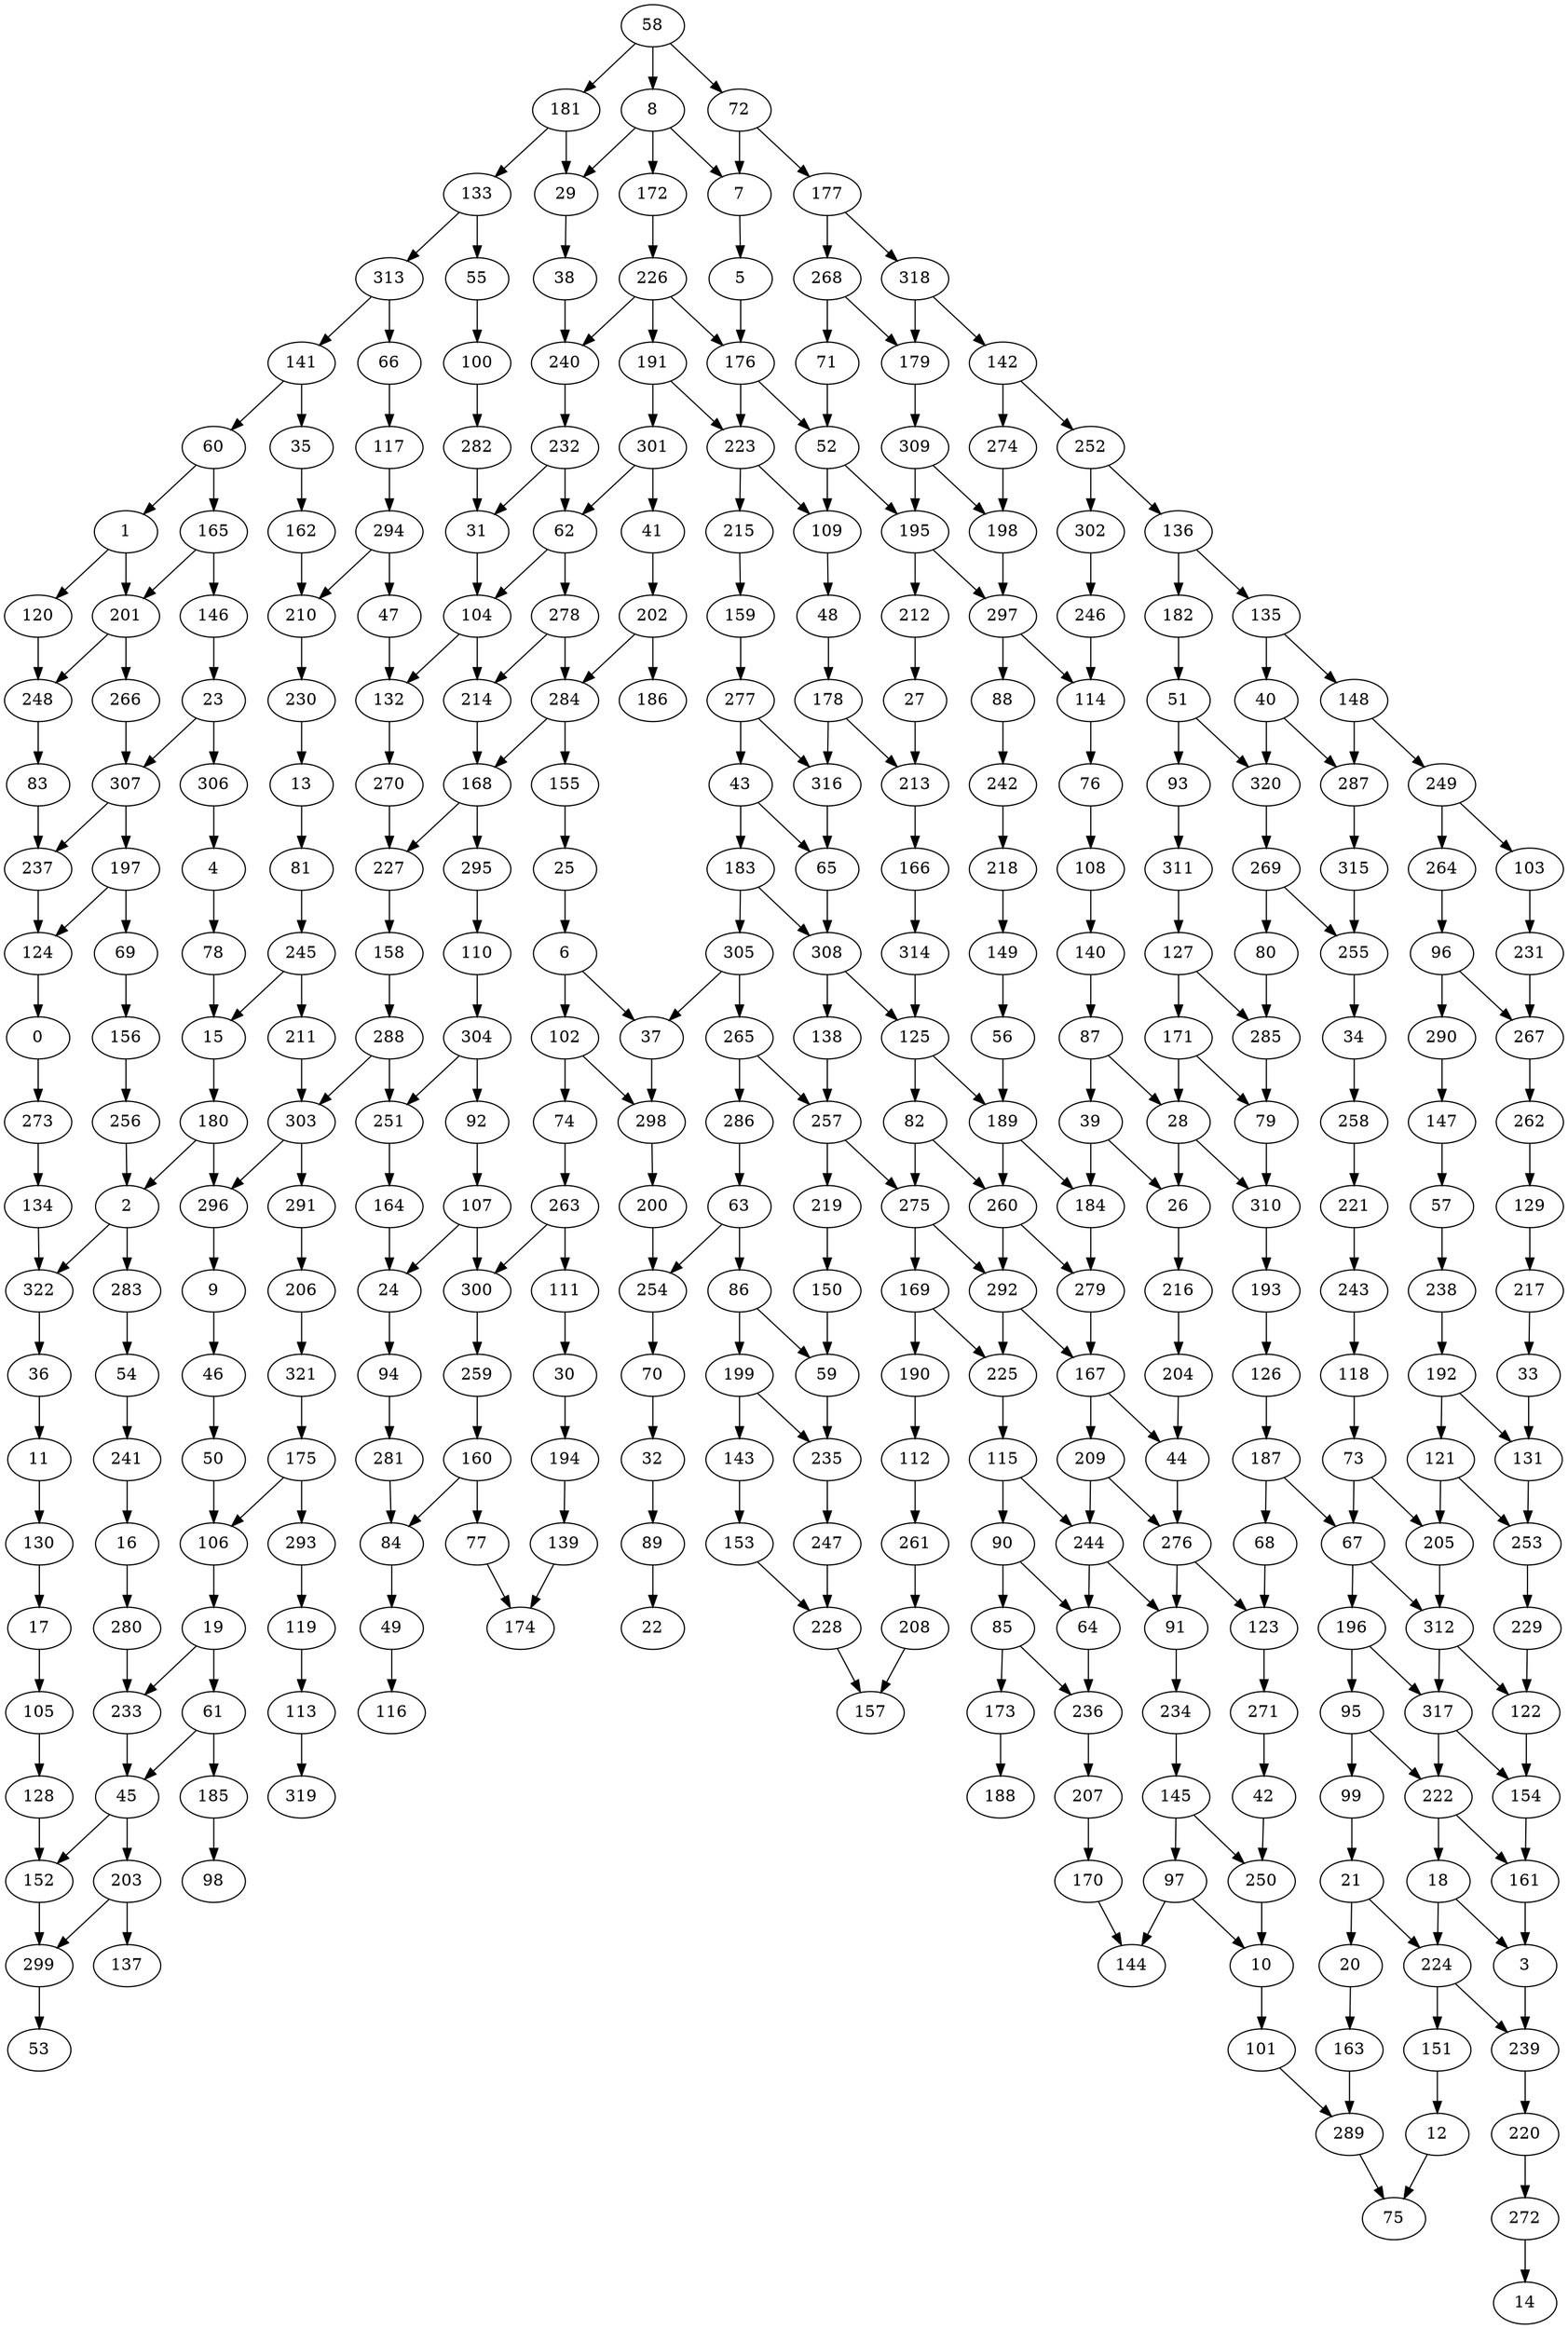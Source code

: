strict digraph "" {
	0 -> 273;
	1 -> 120;
	1 -> 201;
	2 -> 283;
	2 -> 322;
	3 -> 239;
	4 -> 78;
	5 -> 176;
	6 -> 37;
	6 -> 102;
	7 -> 5;
	8 -> 7;
	8 -> 29;
	8 -> 172;
	9 -> 46;
	10 -> 101;
	11 -> 130;
	12 -> 75;
	13 -> 81;
	15 -> 180;
	16 -> 280;
	17 -> 105;
	18 -> 3;
	18 -> 224;
	19 -> 61;
	19 -> 233;
	20 -> 163;
	21 -> 20;
	21 -> 224;
	23 -> 306;
	23 -> 307;
	24 -> 94;
	25 -> 6;
	26 -> 216;
	27 -> 213;
	28 -> 26;
	28 -> 310;
	29 -> 38;
	30 -> 194;
	31 -> 104;
	32 -> 89;
	33 -> 131;
	34 -> 258;
	35 -> 162;
	36 -> 11;
	37 -> 298;
	38 -> 240;
	39 -> 26;
	39 -> 184;
	40 -> 287;
	40 -> 320;
	41 -> 202;
	42 -> 250;
	43 -> 65;
	43 -> 183;
	44 -> 276;
	45 -> 152;
	45 -> 203;
	46 -> 50;
	47 -> 132;
	48 -> 178;
	49 -> 116;
	50 -> 106;
	51 -> 93;
	51 -> 320;
	52 -> 109;
	52 -> 195;
	54 -> 241;
	55 -> 100;
	56 -> 189;
	57 -> 238;
	58 -> 8;
	58 -> 72;
	58 -> 181;
	59 -> 235;
	60 -> 1;
	60 -> 165;
	61 -> 45;
	61 -> 185;
	62 -> 104;
	62 -> 278;
	63 -> 86;
	63 -> 254;
	64 -> 236;
	65 -> 308;
	66 -> 117;
	67 -> 196;
	67 -> 312;
	68 -> 123;
	69 -> 156;
	70 -> 32;
	71 -> 52;
	72 -> 7;
	72 -> 177;
	73 -> 67;
	73 -> 205;
	74 -> 263;
	76 -> 108;
	77 -> 174;
	78 -> 15;
	79 -> 310;
	80 -> 285;
	81 -> 245;
	82 -> 260;
	82 -> 275;
	83 -> 237;
	84 -> 49;
	85 -> 173;
	85 -> 236;
	86 -> 59;
	86 -> 199;
	87 -> 28;
	87 -> 39;
	88 -> 242;
	89 -> 22;
	90 -> 64;
	90 -> 85;
	91 -> 234;
	92 -> 107;
	93 -> 311;
	94 -> 281;
	95 -> 99;
	95 -> 222;
	96 -> 267;
	96 -> 290;
	97 -> 10;
	97 -> 144;
	99 -> 21;
	100 -> 282;
	101 -> 289;
	102 -> 74;
	102 -> 298;
	103 -> 231;
	104 -> 132;
	104 -> 214;
	105 -> 128;
	106 -> 19;
	107 -> 24;
	107 -> 300;
	108 -> 140;
	109 -> 48;
	110 -> 304;
	111 -> 30;
	112 -> 261;
	113 -> 319;
	114 -> 76;
	115 -> 90;
	115 -> 244;
	117 -> 294;
	118 -> 73;
	119 -> 113;
	120 -> 248;
	121 -> 205;
	121 -> 253;
	122 -> 154;
	123 -> 271;
	124 -> 0;
	125 -> 82;
	125 -> 189;
	126 -> 187;
	127 -> 171;
	127 -> 285;
	128 -> 152;
	129 -> 217;
	130 -> 17;
	131 -> 253;
	132 -> 270;
	133 -> 55;
	133 -> 313;
	134 -> 322;
	135 -> 40;
	135 -> 148;
	136 -> 135;
	136 -> 182;
	138 -> 257;
	139 -> 174;
	140 -> 87;
	141 -> 35;
	141 -> 60;
	142 -> 252;
	142 -> 274;
	143 -> 153;
	145 -> 97;
	145 -> 250;
	146 -> 23;
	147 -> 57;
	148 -> 249;
	148 -> 287;
	149 -> 56;
	150 -> 59;
	151 -> 12;
	152 -> 299;
	153 -> 228;
	154 -> 161;
	155 -> 25;
	156 -> 256;
	158 -> 288;
	159 -> 277;
	160 -> 77;
	160 -> 84;
	161 -> 3;
	162 -> 210;
	163 -> 289;
	164 -> 24;
	165 -> 146;
	165 -> 201;
	166 -> 314;
	167 -> 44;
	167 -> 209;
	168 -> 227;
	168 -> 295;
	169 -> 190;
	169 -> 225;
	170 -> 144;
	171 -> 28;
	171 -> 79;
	172 -> 226;
	173 -> 188;
	175 -> 106;
	175 -> 293;
	176 -> 52;
	176 -> 223;
	177 -> 268;
	177 -> 318;
	178 -> 213;
	178 -> 316;
	179 -> 309;
	180 -> 2;
	180 -> 296;
	181 -> 29;
	181 -> 133;
	182 -> 51;
	183 -> 305;
	183 -> 308;
	184 -> 279;
	185 -> 98;
	187 -> 67;
	187 -> 68;
	189 -> 184;
	189 -> 260;
	190 -> 112;
	191 -> 223;
	191 -> 301;
	192 -> 121;
	192 -> 131;
	193 -> 126;
	194 -> 139;
	195 -> 212;
	195 -> 297;
	196 -> 95;
	196 -> 317;
	197 -> 69;
	197 -> 124;
	198 -> 297;
	199 -> 143;
	199 -> 235;
	200 -> 254;
	201 -> 248;
	201 -> 266;
	202 -> 186;
	202 -> 284;
	203 -> 137;
	203 -> 299;
	204 -> 44;
	205 -> 312;
	206 -> 321;
	207 -> 170;
	208 -> 157;
	209 -> 244;
	209 -> 276;
	210 -> 230;
	211 -> 303;
	212 -> 27;
	213 -> 166;
	214 -> 168;
	215 -> 159;
	216 -> 204;
	217 -> 33;
	218 -> 149;
	219 -> 150;
	220 -> 272;
	221 -> 243;
	222 -> 18;
	222 -> 161;
	223 -> 109;
	223 -> 215;
	224 -> 151;
	224 -> 239;
	225 -> 115;
	226 -> 176;
	226 -> 191;
	226 -> 240;
	227 -> 158;
	228 -> 157;
	229 -> 122;
	230 -> 13;
	231 -> 267;
	232 -> 31;
	232 -> 62;
	233 -> 45;
	234 -> 145;
	235 -> 247;
	236 -> 207;
	237 -> 124;
	238 -> 192;
	239 -> 220;
	240 -> 232;
	241 -> 16;
	242 -> 218;
	243 -> 118;
	244 -> 64;
	244 -> 91;
	245 -> 15;
	245 -> 211;
	246 -> 114;
	247 -> 228;
	248 -> 83;
	249 -> 103;
	249 -> 264;
	250 -> 10;
	251 -> 164;
	252 -> 136;
	252 -> 302;
	253 -> 229;
	254 -> 70;
	255 -> 34;
	256 -> 2;
	257 -> 219;
	257 -> 275;
	258 -> 221;
	259 -> 160;
	260 -> 279;
	260 -> 292;
	261 -> 208;
	262 -> 129;
	263 -> 111;
	263 -> 300;
	264 -> 96;
	265 -> 257;
	265 -> 286;
	266 -> 307;
	267 -> 262;
	268 -> 71;
	268 -> 179;
	269 -> 80;
	269 -> 255;
	270 -> 227;
	271 -> 42;
	272 -> 14;
	273 -> 134;
	274 -> 198;
	275 -> 169;
	275 -> 292;
	276 -> 91;
	276 -> 123;
	277 -> 43;
	277 -> 316;
	278 -> 214;
	278 -> 284;
	279 -> 167;
	280 -> 233;
	281 -> 84;
	282 -> 31;
	283 -> 54;
	284 -> 155;
	284 -> 168;
	285 -> 79;
	286 -> 63;
	287 -> 315;
	288 -> 251;
	288 -> 303;
	289 -> 75;
	290 -> 147;
	291 -> 206;
	292 -> 167;
	292 -> 225;
	293 -> 119;
	294 -> 47;
	294 -> 210;
	295 -> 110;
	296 -> 9;
	297 -> 88;
	297 -> 114;
	298 -> 200;
	299 -> 53;
	300 -> 259;
	301 -> 41;
	301 -> 62;
	302 -> 246;
	303 -> 291;
	303 -> 296;
	304 -> 92;
	304 -> 251;
	305 -> 37;
	305 -> 265;
	306 -> 4;
	307 -> 197;
	307 -> 237;
	308 -> 125;
	308 -> 138;
	309 -> 195;
	309 -> 198;
	310 -> 193;
	311 -> 127;
	312 -> 122;
	312 -> 317;
	313 -> 66;
	313 -> 141;
	314 -> 125;
	315 -> 255;
	316 -> 65;
	317 -> 154;
	317 -> 222;
	318 -> 142;
	318 -> 179;
	320 -> 269;
	321 -> 175;
	322 -> 36;
}
